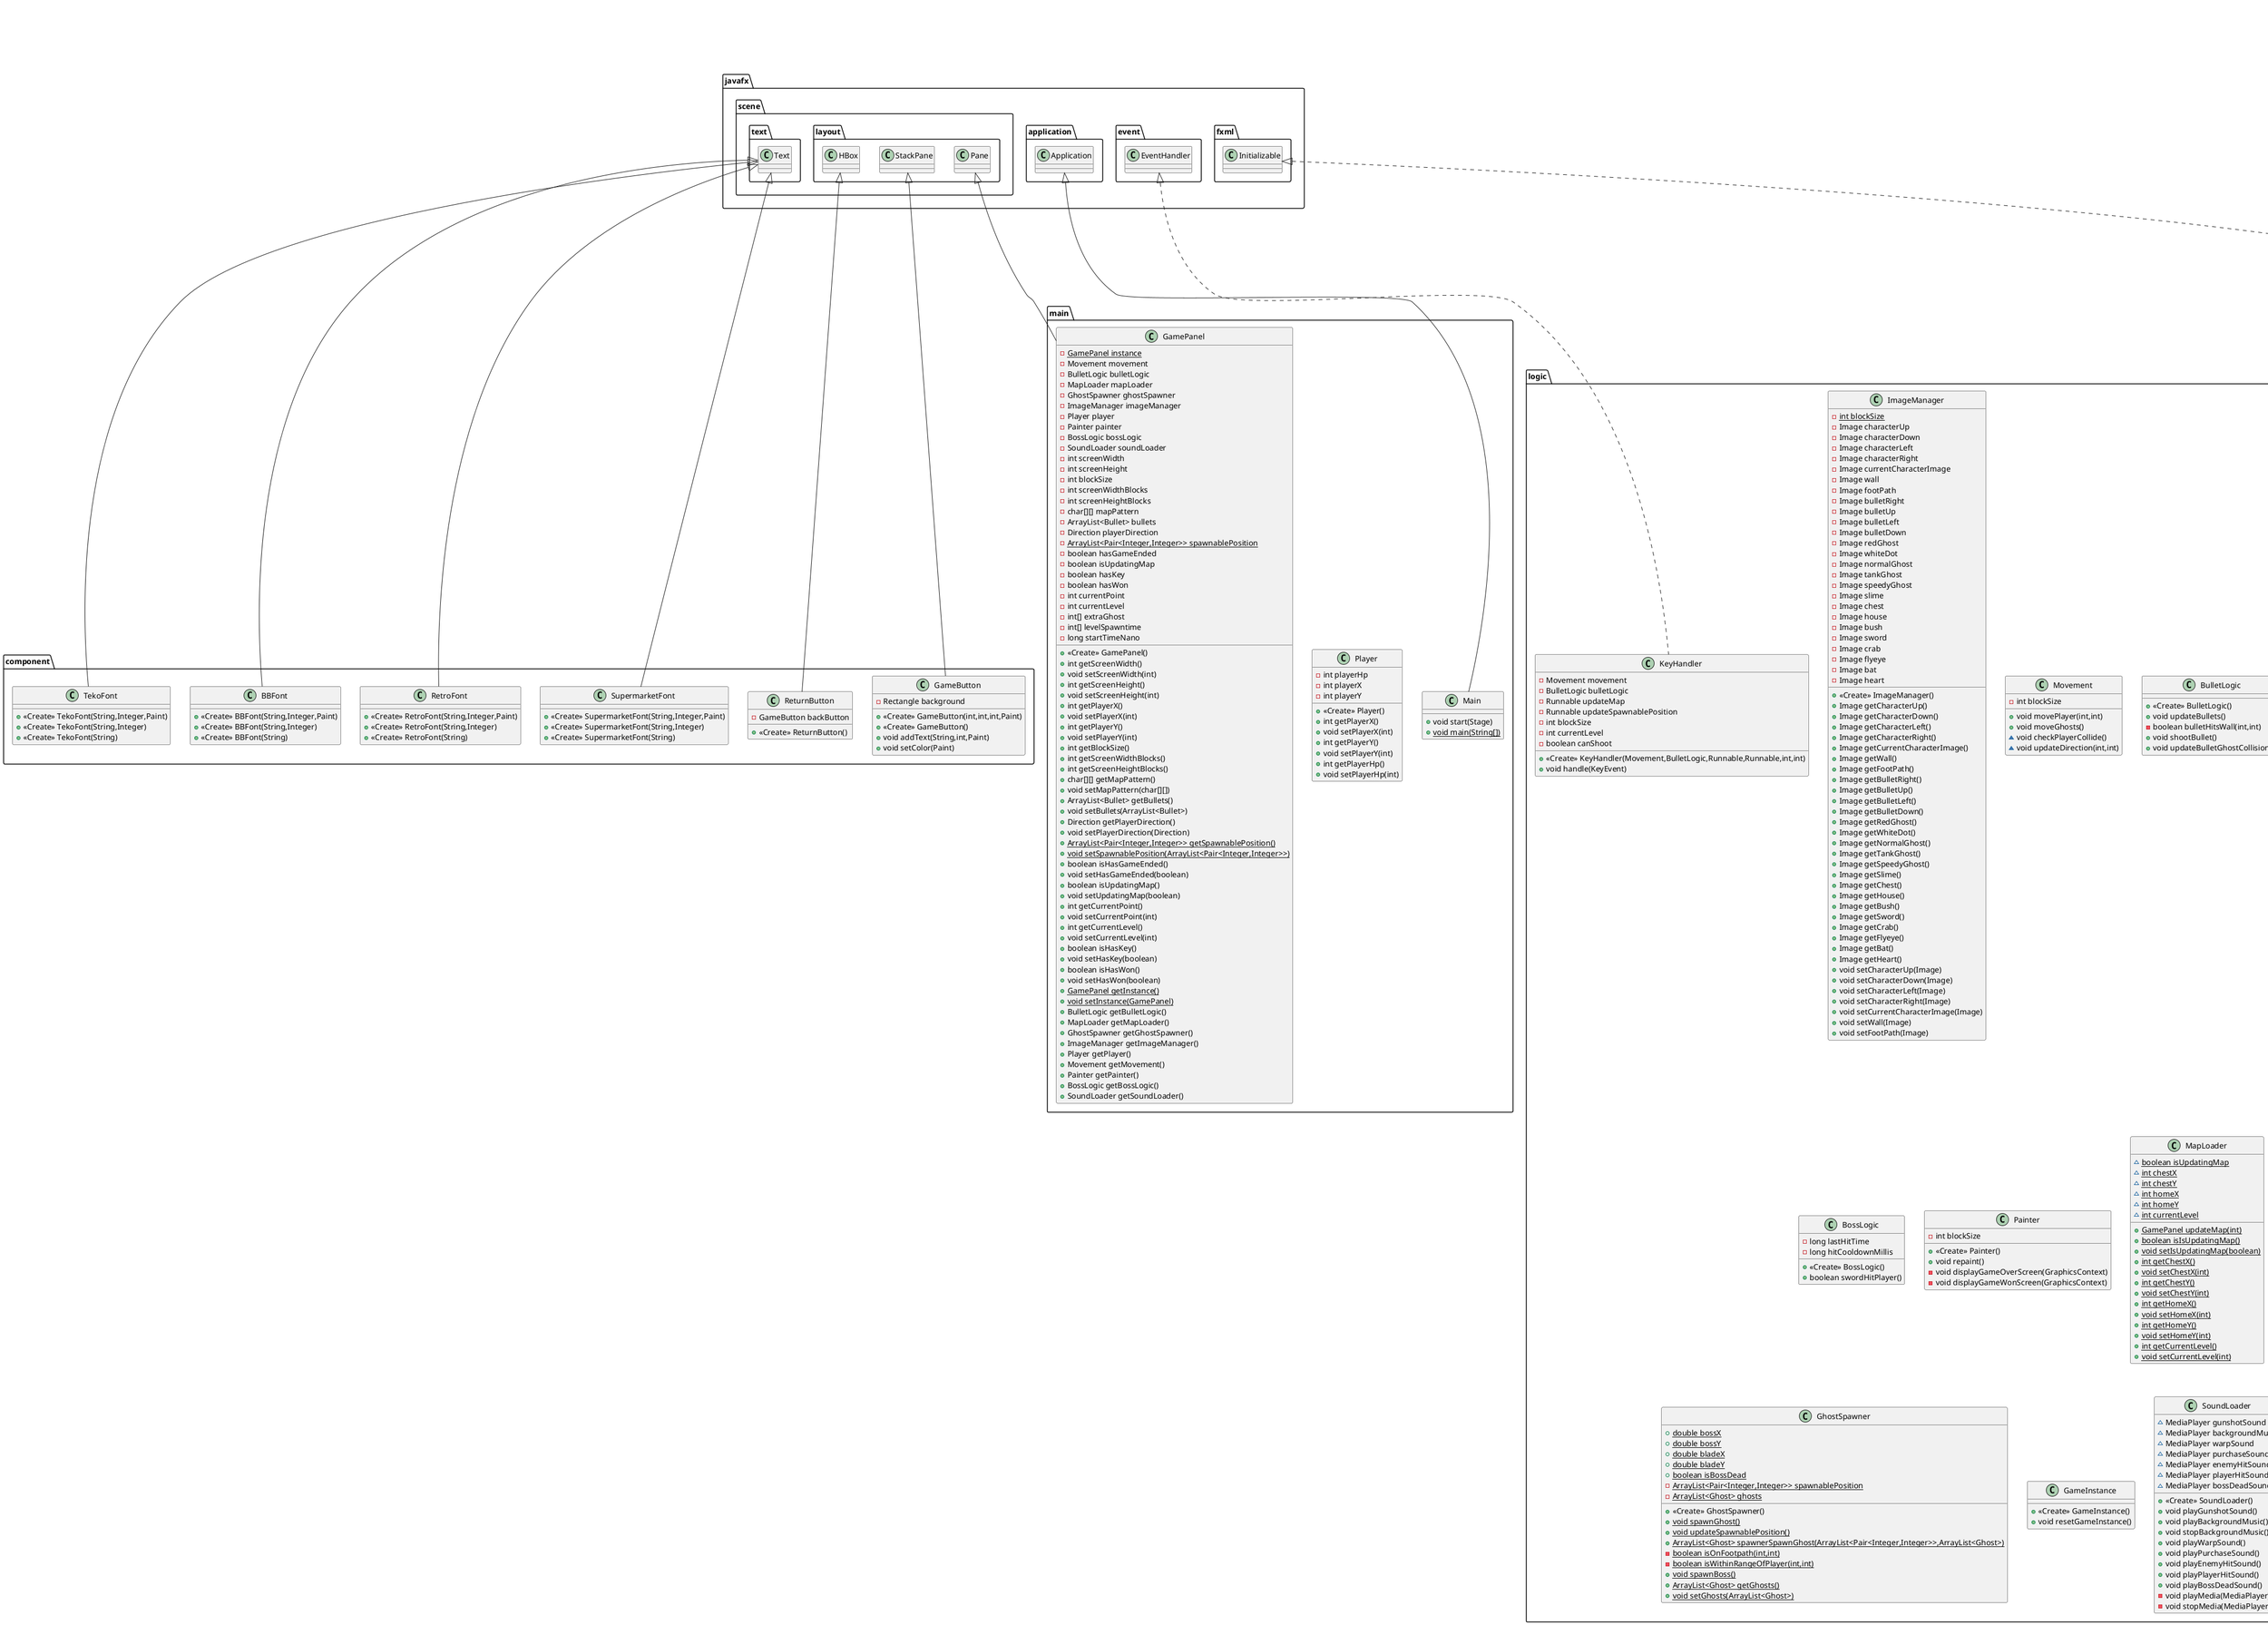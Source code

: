 @startuml
class logic.ImageManager {
- {static} int blockSize
- Image characterUp
- Image characterDown
- Image characterLeft
- Image characterRight
- Image currentCharacterImage
- Image wall
- Image footPath
- Image bulletRight
- Image bulletUp
- Image bulletLeft
- Image bulletDown
- Image redGhost
- Image whiteDot
- Image normalGhost
- Image tankGhost
- Image speedyGhost
- Image slime
- Image chest
- Image house
- Image bush
- Image sword
- Image crab
- Image flyeye
- Image bat
- Image heart
+ <<Create>> ImageManager()
+ Image getCharacterUp()
+ Image getCharacterDown()
+ Image getCharacterLeft()
+ Image getCharacterRight()
+ Image getCurrentCharacterImage()
+ Image getWall()
+ Image getFootPath()
+ Image getBulletRight()
+ Image getBulletUp()
+ Image getBulletLeft()
+ Image getBulletDown()
+ Image getRedGhost()
+ Image getWhiteDot()
+ Image getNormalGhost()
+ Image getTankGhost()
+ Image getSpeedyGhost()
+ Image getSlime()
+ Image getChest()
+ Image getHouse()
+ Image getBush()
+ Image getSword()
+ Image getCrab()
+ Image getFlyeye()
+ Image getBat()
+ Image getHeart()
+ void setCharacterUp(Image)
+ void setCharacterDown(Image)
+ void setCharacterLeft(Image)
+ void setCharacterRight(Image)
+ void setCurrentCharacterImage(Image)
+ void setWall(Image)
+ void setFootPath(Image)
}
class ghost.Ghost {
- int hp
- int x
- int y
- int speed
- Direction ghostDirection
+ <<Create>> Ghost()
+ <<Create>> Ghost(Direction)
+ <<Create>> Ghost(int,int,int)
+ <<Create>> Ghost(int,int,int,int)
+ <<Create>> Ghost(int,int,int,int,Direction)
+ void move(char[][])
# boolean isValidMove(int,int,char[][])
# void changeDirection()
+ int getHp()
+ void setHp(int)
+ int getX()
+ void setX(int)
+ int getY()
+ void setY(int)
+ int getSpeed()
+ void setSpeed(int)
+ Direction getGhostDirection()
+ void setGhostDirection(Direction)
}
class map.level5 {
- {static} char[][] mapPattern
+ {static} char[][] getMapPattern()
+ {static} void setMapPattern(char[][])
}
class ghost.BossGhost {
- int radius
+ <<Create>> BossGhost()
+ <<Create>> BossGhost(int,int,int,int)
+ void move(char[][])
+ void spinBlade()
}
class logic.Movement {
- int blockSize
+ void movePlayer(int,int)
+ void moveGhosts()
~ void checkPlayerCollide()
~ void updateDirection(int,int)
}
class logic.BulletLogic {
+ <<Create>> BulletLogic()
+ void updateBullets()
- boolean bulletHitsWall(int,int)
+ void shootBullet()
+ void updateBulletGhostCollisions()
}
class component.TekoFont {
+ <<Create>> TekoFont(String,Integer,Paint)
+ <<Create>> TekoFont(String,Integer)
+ <<Create>> TekoFont(String)
}
class component.GameButton {
- Rectangle background
+ <<Create>> GameButton(int,int,int,Paint)
+ <<Create>> GameButton()
+ void addText(String,int,Paint)
+ void setColor(Paint)
}
class component.RetroFont {
+ <<Create>> RetroFont(String,Integer,Paint)
+ <<Create>> RetroFont(String,Integer)
+ <<Create>> RetroFont(String)
}
class map.level3 {
- {static} char[][] mapPattern
+ {static} char[][] getMapPattern()
+ {static} void setMapPattern(char[][])
}
class logic.BossLogic {
- long lastHitTime
- long hitCooldownMillis
+ <<Create>> BossLogic()
+ boolean swordHitPlayer()
}
class main.Main {
+ void start(Stage)
+ {static} void main(String[])
}
class scene.CreditScene {
- VBox container
- BBFont title
- BBFont title2
- VBox titleContainer
- StackPane topContainer
- VBox textContainer
+ <<Create>> CreditScene()
- void textContainerSetup()
}
class ghost.SpeedyGhost {
+ <<Create>> SpeedyGhost()
+ <<Create>> SpeedyGhost(int,int)
+ <<Create>> SpeedyGhost(int,int,int)
+ <<Create>> SpeedyGhost(int,int,int,int)
}
class ghost.NormalGhost {
+ <<Create>> NormalGhost()
+ <<Create>> NormalGhost(int,int)
+ <<Create>> NormalGhost(int,int,int)
+ <<Create>> NormalGhost(int,int,int,int)
}
class map.level2 {
- {static} char[][] mapPattern
+ {static} char[][] getMapPattern()
+ {static} void setMapPattern(char[][])
}
class logic.Painter {
- int blockSize
+ <<Create>> Painter()
+ void repaint()
- void displayGameOverScreen(GraphicsContext)
- void displayGameWonScreen(GraphicsContext)
}
class component.BBFont {
+ <<Create>> BBFont(String,Integer,Paint)
+ <<Create>> BBFont(String,Integer)
+ <<Create>> BBFont(String)
}
class main.Player {
- int playerHp
- int playerX
- int playerY
+ <<Create>> Player()
+ int getPlayerX()
+ void setPlayerX(int)
+ int getPlayerY()
+ void setPlayerY(int)
+ int getPlayerHp()
+ void setPlayerHp(int)
}
class ghost.TankGhost {
+ <<Create>> TankGhost()
+ <<Create>> TankGhost(int,int)
+ <<Create>> TankGhost(int,int,int)
+ <<Create>> TankGhost(int,int,int,int)
}
class object.Bullet {
- int x
- int y
- Direction direction
+ <<Create>> Bullet(int,int,Direction)
+ void move(int)
+ int getX()
+ int getY()
+ Direction getDirection()
+ void setX(int)
+ void setY(int)
+ void setDirection(Direction)
}
class map.levelMap {
- {static} char[][] mapPattern
- {static} ArrayList<Pair<Integer,Integer>> pos
- {static} ArrayList<Pair<Integer,Integer>> updateEmptyPosition()
- {static} ArrayList<Pair<Integer,Integer>> getCurrentPosition()
+ {static} char[][] getMapPattern()
+ {static} void setMapPattern(char[][])
+ {static} ArrayList<Pair<Integer,Integer>> getPos()
+ {static} void setPos(ArrayList<Pair<Integer,Integer>>)
}
class logic.KeyHandler {
- Movement movement
- BulletLogic bulletLogic
- Runnable updateMap
- Runnable updateSpawnablePosition
- int blockSize
- int currentLevel
- boolean canShoot
+ <<Create>> KeyHandler(Movement,BulletLogic,Runnable,Runnable,int,int)
+ void handle(KeyEvent)
}
class component.SupermarketFont {
+ <<Create>> SupermarketFont(String,Integer,Paint)
+ <<Create>> SupermarketFont(String,Integer)
+ <<Create>> SupermarketFont(String)
}
class main.GamePanel {
- {static} GamePanel instance
- Movement movement
- BulletLogic bulletLogic
- MapLoader mapLoader
- GhostSpawner ghostSpawner
- ImageManager imageManager
- Player player
- Painter painter
- BossLogic bossLogic
- SoundLoader soundLoader
- int screenWidth
- int screenHeight
- int blockSize
- int screenWidthBlocks
- int screenHeightBlocks
- char[][] mapPattern
- ArrayList<Bullet> bullets
- Direction playerDirection
- {static} ArrayList<Pair<Integer,Integer>> spawnablePosition
- boolean hasGameEnded
- boolean isUpdatingMap
- boolean hasKey
- boolean hasWon
- int currentPoint
- int currentLevel
- int[] extraGhost
- int[] levelSpawntime
- long startTimeNano
+ <<Create>> GamePanel()
+ int getScreenWidth()
+ void setScreenWidth(int)
+ int getScreenHeight()
+ void setScreenHeight(int)
+ int getPlayerX()
+ void setPlayerX(int)
+ int getPlayerY()
+ void setPlayerY(int)
+ int getBlockSize()
+ int getScreenWidthBlocks()
+ int getScreenHeightBlocks()
+ char[][] getMapPattern()
+ void setMapPattern(char[][])
+ ArrayList<Bullet> getBullets()
+ void setBullets(ArrayList<Bullet>)
+ Direction getPlayerDirection()
+ void setPlayerDirection(Direction)
+ {static} ArrayList<Pair<Integer,Integer>> getSpawnablePosition()
+ {static} void setSpawnablePosition(ArrayList<Pair<Integer,Integer>>)
+ boolean isHasGameEnded()
+ void setHasGameEnded(boolean)
+ boolean isUpdatingMap()
+ void setUpdatingMap(boolean)
+ int getCurrentPoint()
+ void setCurrentPoint(int)
+ int getCurrentLevel()
+ void setCurrentLevel(int)
+ boolean isHasKey()
+ void setHasKey(boolean)
+ boolean isHasWon()
+ void setHasWon(boolean)
+ {static} GamePanel getInstance()
+ {static} void setInstance(GamePanel)
+ BulletLogic getBulletLogic()
+ MapLoader getMapLoader()
+ GhostSpawner getGhostSpawner()
+ ImageManager getImageManager()
+ Player getPlayer()
+ Movement getMovement()
+ Painter getPainter()
+ BossLogic getBossLogic()
+ SoundLoader getSoundLoader()
}
class map.level1 {
- {static} char[][] mapPattern
+ {static} char[][] getMapPattern()
+ {static} void setMapPattern(char[][])
}
class logic.MapLoader {
~ {static} boolean isUpdatingMap
~ {static} int chestX
~ {static} int chestY
~ {static} int homeX
~ {static} int homeY
~ {static} int currentLevel
+ {static} GamePanel updateMap(int)
+ {static} boolean isIsUpdatingMap()
+ {static} void setIsUpdatingMap(boolean)
+ {static} int getChestX()
+ {static} void setChestX(int)
+ {static} int getChestY()
+ {static} void setChestY(int)
+ {static} int getHomeX()
+ {static} void setHomeX(int)
+ {static} int getHomeY()
+ {static} void setHomeY(int)
+ {static} int getCurrentLevel()
+ {static} void setCurrentLevel(int)
}
class scene.LoadingScreen {
- ImageView imageView
+ void initialize(URL,ResourceBundle)
}
class logic.GhostSpawner {
+ {static} double bossX
+ {static} double bossY
+ {static} double bladeX
+ {static} double bladeY
+ {static} boolean isBossDead
- {static} ArrayList<Pair<Integer,Integer>> spawnablePosition
- {static} ArrayList<Ghost> ghosts
+ <<Create>> GhostSpawner()
+ {static} void spawnGhost()
+ {static} void updateSpawnablePosition()
+ {static} ArrayList<Ghost> spawnerSpawnGhost(ArrayList<Pair<Integer,Integer>>,ArrayList<Ghost>)
- {static} boolean isOnFootpath(int,int)
- {static} boolean isWithinRangeOfPlayer(int,int)
+ {static} void spawnBoss()
+ {static} ArrayList<Ghost> getGhosts()
+ {static} void setGhosts(ArrayList<Ghost>)
}
class logic.GameInstance {
+ <<Create>> GameInstance()
+ void resetGameInstance()
}
enum object.Direction {
+  UP
+  DOWN
+  LEFT
+  RIGHT
}
class scene.HomeScreen {
- Stage stage
- {static} Scene scene
- {static} StackPane root
- VBox buttonContainer
- SupermarketFont title
- BBFont title2
- GameButton playButton
- GameButton tutorialButton
- GameButton creditButton
- GameButton quitButton
- BBFont titleBorder
- BBFont title3
- boolean fullScreen
- Color buttonColor
+ <<Create>> HomeScreen(Stage)
- void componentSetup(GameInstance)
- void eventSetup(GameInstance)
- void stageSetup()
+ {static} StackPane getRoot()
+ {static} Scene getScene()
}
class logic.SoundLoader {
~ MediaPlayer gunshotSound
~ MediaPlayer backgroundMusic
~ MediaPlayer warpSound
~ MediaPlayer purchaseSound
~ MediaPlayer enemyHitSound
~ MediaPlayer playerHitSound
~ MediaPlayer bossDeadSound
+ <<Create>> SoundLoader()
+ void playGunshotSound()
+ void playBackgroundMusic()
+ void stopBackgroundMusic()
+ void playWarpSound()
+ void playPurchaseSound()
+ void playEnemyHitSound()
+ void playPlayerHitSound()
+ void playBossDeadSound()
- void playMedia(MediaPlayer)
- void stopMedia(MediaPlayer)
}
class component.ReturnButton {
- GameButton backButton
+ <<Create>> ReturnButton()
}
class map.level4 {
- {static} char[][] mapPattern
+ {static} char[][] getMapPattern()
+ {static} void setMapPattern(char[][])
}


map.levelMap <|-- map.level5
ghost.Ghost <|-- ghost.BossGhost
javafx.scene.text.Text <|-- component.TekoFont
javafx.scene.layout.StackPane <|-- component.GameButton
javafx.scene.text.Text <|-- component.RetroFont
map.levelMap <|-- map.level3
javafx.application.Application <|-- main.Main
scene.StackPane <|-- scene.CreditScene
ghost.Ghost <|-- ghost.SpeedyGhost
ghost.Ghost <|-- ghost.NormalGhost
map.levelMap <|-- map.level2
javafx.scene.text.Text <|-- component.BBFont
ghost.Ghost <|-- ghost.TankGhost
javafx.event.EventHandler <|.. logic.KeyHandler
javafx.scene.text.Text <|-- component.SupermarketFont
javafx.scene.layout.Pane <|-- main.GamePanel
map.levelMap <|-- map.level1
javafx.fxml.Initializable <|.. scene.LoadingScreen
javafx.scene.layout.HBox <|-- component.ReturnButton
map.levelMap <|-- map.level4
@enduml